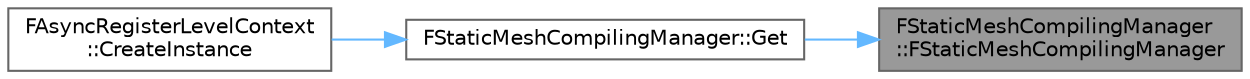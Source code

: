 digraph "FStaticMeshCompilingManager::FStaticMeshCompilingManager"
{
 // INTERACTIVE_SVG=YES
 // LATEX_PDF_SIZE
  bgcolor="transparent";
  edge [fontname=Helvetica,fontsize=10,labelfontname=Helvetica,labelfontsize=10];
  node [fontname=Helvetica,fontsize=10,shape=box,height=0.2,width=0.4];
  rankdir="RL";
  Node1 [id="Node000001",label="FStaticMeshCompilingManager\l::FStaticMeshCompilingManager",height=0.2,width=0.4,color="gray40", fillcolor="grey60", style="filled", fontcolor="black",tooltip=" "];
  Node1 -> Node2 [id="edge1_Node000001_Node000002",dir="back",color="steelblue1",style="solid",tooltip=" "];
  Node2 [id="Node000002",label="FStaticMeshCompilingManager::Get",height=0.2,width=0.4,color="grey40", fillcolor="white", style="filled",URL="$dc/d21/classFStaticMeshCompilingManager.html#aa953cfd8df62e5e7f40a9593718f5388",tooltip=" "];
  Node2 -> Node3 [id="edge2_Node000002_Node000003",dir="back",color="steelblue1",style="solid",tooltip=" "];
  Node3 [id="Node000003",label="FAsyncRegisterLevelContext\l::CreateInstance",height=0.2,width=0.4,color="grey40", fillcolor="white", style="filled",URL="$d8/dcb/structFAsyncRegisterLevelContext.html#a4874a660a66f50fcaf3ec2d2263690a7",tooltip=" "];
}
